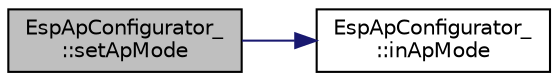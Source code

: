 digraph "EspApConfigurator_::setApMode"
{
  edge [fontname="Helvetica",fontsize="10",labelfontname="Helvetica",labelfontsize="10"];
  node [fontname="Helvetica",fontsize="10",shape=record];
  rankdir="LR";
  Node6 [label="EspApConfigurator_\l::setApMode",height=0.2,width=0.4,color="black", fillcolor="grey75", style="filled", fontcolor="black"];
  Node6 -> Node7 [color="midnightblue",fontsize="10",style="solid",fontname="Helvetica"];
  Node7 [label="EspApConfigurator_\l::inApMode",height=0.2,width=0.4,color="black", fillcolor="white", style="filled",URL="$classEspApConfigurator__.html#a0710d4a44594f394ae9fd5c69410b028",tooltip="Find out if we are in AP mode. "];
}
